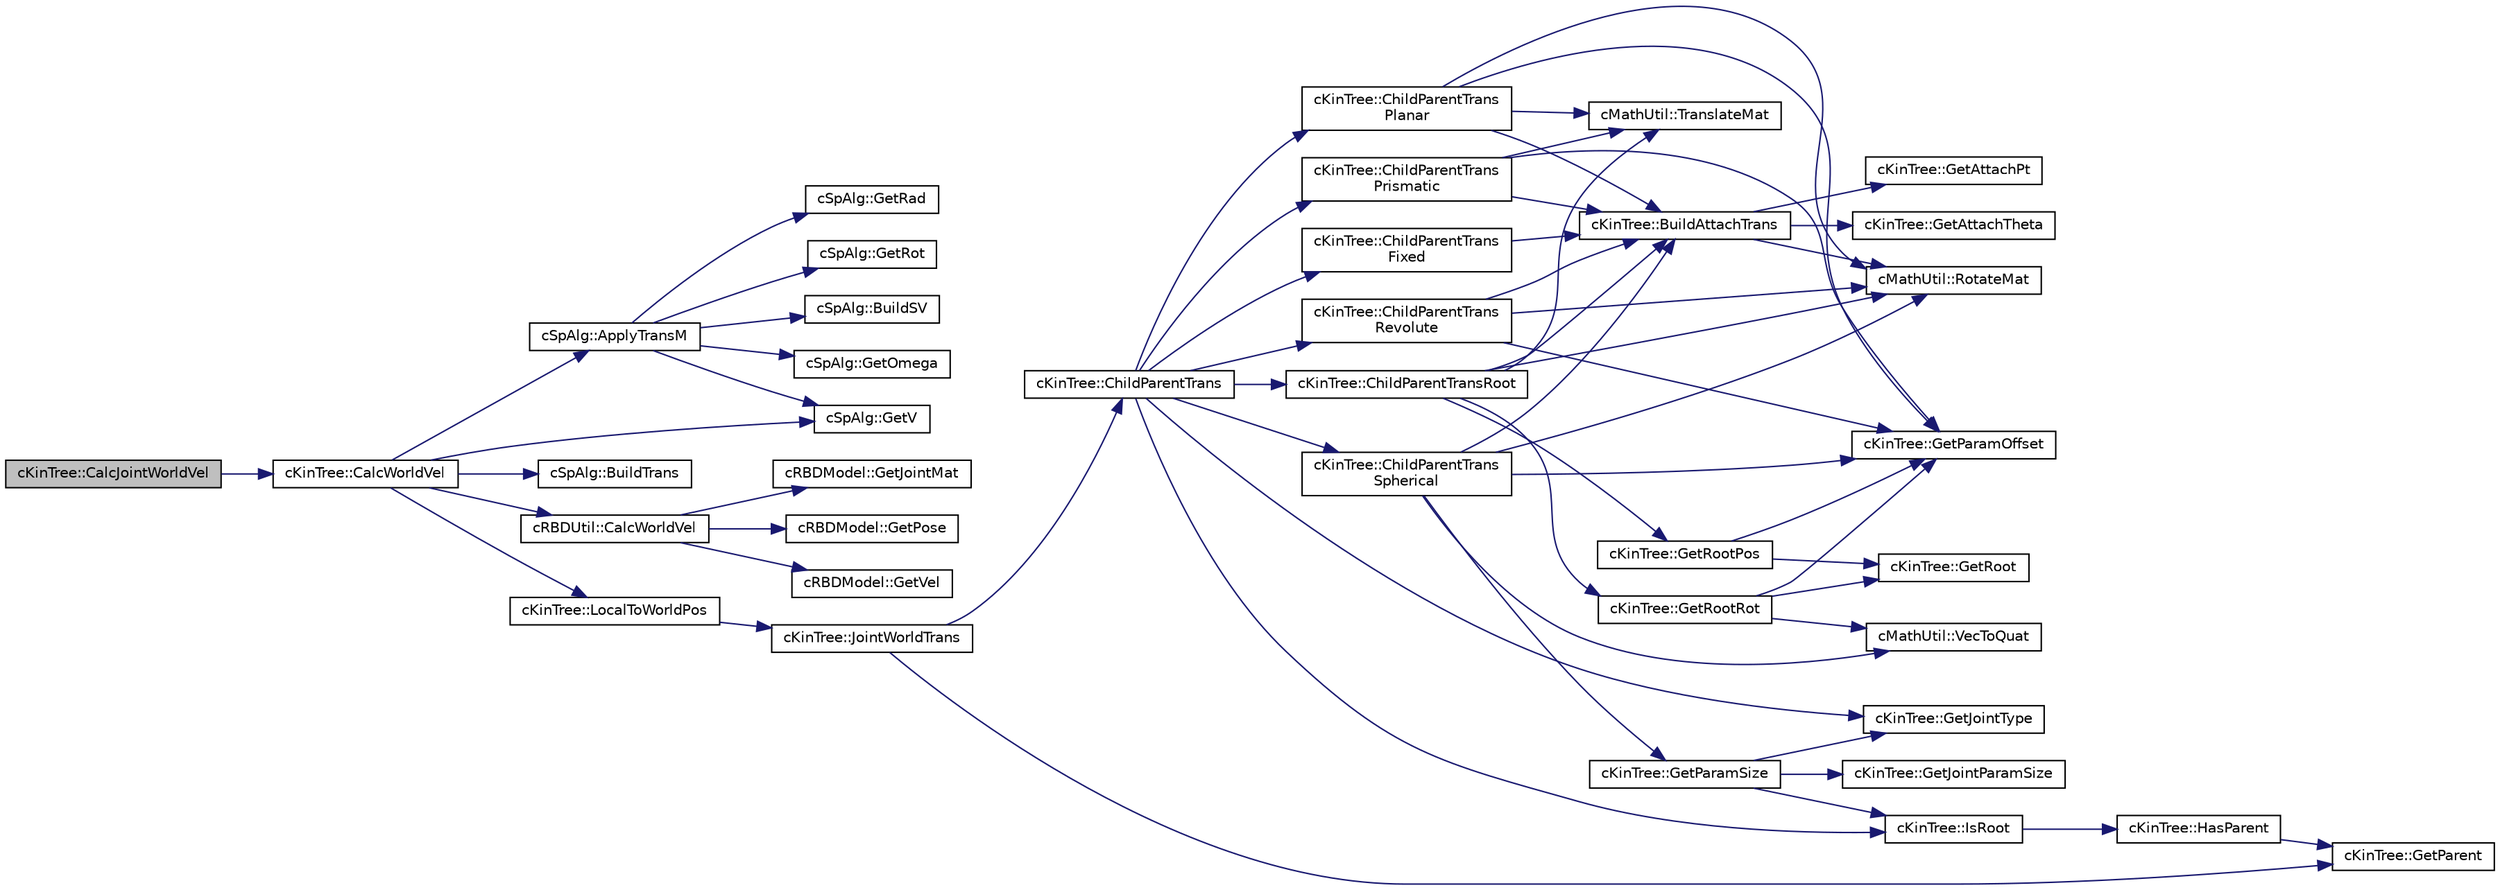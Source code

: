 digraph "cKinTree::CalcJointWorldVel"
{
 // LATEX_PDF_SIZE
  edge [fontname="Helvetica",fontsize="10",labelfontname="Helvetica",labelfontsize="10"];
  node [fontname="Helvetica",fontsize="10",shape=record];
  rankdir="LR";
  Node1 [label="cKinTree::CalcJointWorldVel",height=0.2,width=0.4,color="black", fillcolor="grey75", style="filled", fontcolor="black",tooltip=" "];
  Node1 -> Node2 [color="midnightblue",fontsize="10",style="solid",fontname="Helvetica"];
  Node2 [label="cKinTree::CalcWorldVel",height=0.2,width=0.4,color="black", fillcolor="white", style="filled",URL="$classc_kin_tree.html#adbbd8249ec14c0af4bd08660f953d0a6",tooltip=" "];
  Node2 -> Node3 [color="midnightblue",fontsize="10",style="solid",fontname="Helvetica"];
  Node3 [label="cSpAlg::ApplyTransM",height=0.2,width=0.4,color="black", fillcolor="white", style="filled",URL="$classc_sp_alg.html#a665293137b4c80b2dc7cefdb4846a441",tooltip=" "];
  Node3 -> Node4 [color="midnightblue",fontsize="10",style="solid",fontname="Helvetica"];
  Node4 [label="cSpAlg::BuildSV",height=0.2,width=0.4,color="black", fillcolor="white", style="filled",URL="$classc_sp_alg.html#a5d8935f5eb6a88eb591a19ec414c1953",tooltip=" "];
  Node3 -> Node5 [color="midnightblue",fontsize="10",style="solid",fontname="Helvetica"];
  Node5 [label="cSpAlg::GetOmega",height=0.2,width=0.4,color="black", fillcolor="white", style="filled",URL="$classc_sp_alg.html#a1f6d2eed1bc8bee53540c8c027cea7f9",tooltip=" "];
  Node3 -> Node6 [color="midnightblue",fontsize="10",style="solid",fontname="Helvetica"];
  Node6 [label="cSpAlg::GetRad",height=0.2,width=0.4,color="black", fillcolor="white", style="filled",URL="$classc_sp_alg.html#af10329ae21e62779de182b68aec7b437",tooltip=" "];
  Node3 -> Node7 [color="midnightblue",fontsize="10",style="solid",fontname="Helvetica"];
  Node7 [label="cSpAlg::GetRot",height=0.2,width=0.4,color="black", fillcolor="white", style="filled",URL="$classc_sp_alg.html#a3c3fa40ec253c0bdf9cc2278da8656f6",tooltip=" "];
  Node3 -> Node8 [color="midnightblue",fontsize="10",style="solid",fontname="Helvetica"];
  Node8 [label="cSpAlg::GetV",height=0.2,width=0.4,color="black", fillcolor="white", style="filled",URL="$classc_sp_alg.html#a3c44fc96b8e8b13f6a208f05bc3db8d4",tooltip=" "];
  Node2 -> Node9 [color="midnightblue",fontsize="10",style="solid",fontname="Helvetica"];
  Node9 [label="cSpAlg::BuildTrans",height=0.2,width=0.4,color="black", fillcolor="white", style="filled",URL="$classc_sp_alg.html#a657259da411a21199b25d83a3a8c55c2",tooltip=" "];
  Node2 -> Node10 [color="midnightblue",fontsize="10",style="solid",fontname="Helvetica"];
  Node10 [label="cRBDUtil::CalcWorldVel",height=0.2,width=0.4,color="black", fillcolor="white", style="filled",URL="$classc_r_b_d_util.html#a96a78feb705670403b3e094be284fd78",tooltip=" "];
  Node10 -> Node11 [color="midnightblue",fontsize="10",style="solid",fontname="Helvetica"];
  Node11 [label="cRBDModel::GetJointMat",height=0.2,width=0.4,color="black", fillcolor="white", style="filled",URL="$classc_r_b_d_model.html#a9738bdd8014a0bece19bf29b36626aca",tooltip=" "];
  Node10 -> Node12 [color="midnightblue",fontsize="10",style="solid",fontname="Helvetica"];
  Node12 [label="cRBDModel::GetPose",height=0.2,width=0.4,color="black", fillcolor="white", style="filled",URL="$classc_r_b_d_model.html#a7a86b33730e3becdd75f10f037021810",tooltip=" "];
  Node10 -> Node13 [color="midnightblue",fontsize="10",style="solid",fontname="Helvetica"];
  Node13 [label="cRBDModel::GetVel",height=0.2,width=0.4,color="black", fillcolor="white", style="filled",URL="$classc_r_b_d_model.html#aee8b692bcdbe16a6485963519c834df8",tooltip=" "];
  Node2 -> Node8 [color="midnightblue",fontsize="10",style="solid",fontname="Helvetica"];
  Node2 -> Node14 [color="midnightblue",fontsize="10",style="solid",fontname="Helvetica"];
  Node14 [label="cKinTree::LocalToWorldPos",height=0.2,width=0.4,color="black", fillcolor="white", style="filled",URL="$classc_kin_tree.html#af86ab0819b6e5cc1c0c622749574405a",tooltip=" "];
  Node14 -> Node15 [color="midnightblue",fontsize="10",style="solid",fontname="Helvetica"];
  Node15 [label="cKinTree::JointWorldTrans",height=0.2,width=0.4,color="black", fillcolor="white", style="filled",URL="$classc_kin_tree.html#acecd45296511a0156ed587def403e719",tooltip=" "];
  Node15 -> Node16 [color="midnightblue",fontsize="10",style="solid",fontname="Helvetica"];
  Node16 [label="cKinTree::ChildParentTrans",height=0.2,width=0.4,color="black", fillcolor="white", style="filled",URL="$classc_kin_tree.html#a128b028d804ebd233a3cf65eeffd843a",tooltip=" "];
  Node16 -> Node17 [color="midnightblue",fontsize="10",style="solid",fontname="Helvetica"];
  Node17 [label="cKinTree::ChildParentTrans\lFixed",height=0.2,width=0.4,color="black", fillcolor="white", style="filled",URL="$classc_kin_tree.html#a9d808f6590df3468c36fce1c09379e1d",tooltip=" "];
  Node17 -> Node18 [color="midnightblue",fontsize="10",style="solid",fontname="Helvetica"];
  Node18 [label="cKinTree::BuildAttachTrans",height=0.2,width=0.4,color="black", fillcolor="white", style="filled",URL="$classc_kin_tree.html#a9a7e226ced44a53f2dd3bdb3c821ab6d",tooltip=" "];
  Node18 -> Node19 [color="midnightblue",fontsize="10",style="solid",fontname="Helvetica"];
  Node19 [label="cKinTree::GetAttachPt",height=0.2,width=0.4,color="black", fillcolor="white", style="filled",URL="$classc_kin_tree.html#af5c8cecbb9e27eec19f1510933cfe26d",tooltip=" "];
  Node18 -> Node20 [color="midnightblue",fontsize="10",style="solid",fontname="Helvetica"];
  Node20 [label="cKinTree::GetAttachTheta",height=0.2,width=0.4,color="black", fillcolor="white", style="filled",URL="$classc_kin_tree.html#aa52afd14c24afbdca486bd83d21c7353",tooltip=" "];
  Node18 -> Node21 [color="midnightblue",fontsize="10",style="solid",fontname="Helvetica"];
  Node21 [label="cMathUtil::RotateMat",height=0.2,width=0.4,color="black", fillcolor="white", style="filled",URL="$classc_math_util.html#a551bc548582ac0db39df5a58feca1f0a",tooltip=" "];
  Node16 -> Node22 [color="midnightblue",fontsize="10",style="solid",fontname="Helvetica"];
  Node22 [label="cKinTree::ChildParentTrans\lPlanar",height=0.2,width=0.4,color="black", fillcolor="white", style="filled",URL="$classc_kin_tree.html#a9e56a9df76d7df722e1700c785b7e00a",tooltip=" "];
  Node22 -> Node18 [color="midnightblue",fontsize="10",style="solid",fontname="Helvetica"];
  Node22 -> Node23 [color="midnightblue",fontsize="10",style="solid",fontname="Helvetica"];
  Node23 [label="cKinTree::GetParamOffset",height=0.2,width=0.4,color="black", fillcolor="white", style="filled",URL="$classc_kin_tree.html#aba4aced4cc6c401006617e288e84e723",tooltip=" "];
  Node22 -> Node21 [color="midnightblue",fontsize="10",style="solid",fontname="Helvetica"];
  Node22 -> Node24 [color="midnightblue",fontsize="10",style="solid",fontname="Helvetica"];
  Node24 [label="cMathUtil::TranslateMat",height=0.2,width=0.4,color="black", fillcolor="white", style="filled",URL="$classc_math_util.html#a5550ed48f8beaccbf6827db839ccf542",tooltip=" "];
  Node16 -> Node25 [color="midnightblue",fontsize="10",style="solid",fontname="Helvetica"];
  Node25 [label="cKinTree::ChildParentTrans\lPrismatic",height=0.2,width=0.4,color="black", fillcolor="white", style="filled",URL="$classc_kin_tree.html#ac12a66913ac0e93ca11210d0648fff46",tooltip=" "];
  Node25 -> Node18 [color="midnightblue",fontsize="10",style="solid",fontname="Helvetica"];
  Node25 -> Node23 [color="midnightblue",fontsize="10",style="solid",fontname="Helvetica"];
  Node25 -> Node24 [color="midnightblue",fontsize="10",style="solid",fontname="Helvetica"];
  Node16 -> Node26 [color="midnightblue",fontsize="10",style="solid",fontname="Helvetica"];
  Node26 [label="cKinTree::ChildParentTrans\lRevolute",height=0.2,width=0.4,color="black", fillcolor="white", style="filled",URL="$classc_kin_tree.html#a50bc0a27fc208dd78787278b985f056a",tooltip=" "];
  Node26 -> Node18 [color="midnightblue",fontsize="10",style="solid",fontname="Helvetica"];
  Node26 -> Node23 [color="midnightblue",fontsize="10",style="solid",fontname="Helvetica"];
  Node26 -> Node21 [color="midnightblue",fontsize="10",style="solid",fontname="Helvetica"];
  Node16 -> Node27 [color="midnightblue",fontsize="10",style="solid",fontname="Helvetica"];
  Node27 [label="cKinTree::ChildParentTransRoot",height=0.2,width=0.4,color="black", fillcolor="white", style="filled",URL="$classc_kin_tree.html#a6516ddf706ee84a791581d0d3f256b46",tooltip=" "];
  Node27 -> Node18 [color="midnightblue",fontsize="10",style="solid",fontname="Helvetica"];
  Node27 -> Node28 [color="midnightblue",fontsize="10",style="solid",fontname="Helvetica"];
  Node28 [label="cKinTree::GetRootPos",height=0.2,width=0.4,color="black", fillcolor="white", style="filled",URL="$classc_kin_tree.html#af64ed1799d144a87342b473fdc46ec73",tooltip=" "];
  Node28 -> Node23 [color="midnightblue",fontsize="10",style="solid",fontname="Helvetica"];
  Node28 -> Node29 [color="midnightblue",fontsize="10",style="solid",fontname="Helvetica"];
  Node29 [label="cKinTree::GetRoot",height=0.2,width=0.4,color="black", fillcolor="white", style="filled",URL="$classc_kin_tree.html#a81b9799b03d32762ac820eb0886f369c",tooltip=" "];
  Node27 -> Node30 [color="midnightblue",fontsize="10",style="solid",fontname="Helvetica"];
  Node30 [label="cKinTree::GetRootRot",height=0.2,width=0.4,color="black", fillcolor="white", style="filled",URL="$classc_kin_tree.html#a2a021db5d70df4fc749693908b4673ae",tooltip=" "];
  Node30 -> Node23 [color="midnightblue",fontsize="10",style="solid",fontname="Helvetica"];
  Node30 -> Node29 [color="midnightblue",fontsize="10",style="solid",fontname="Helvetica"];
  Node30 -> Node31 [color="midnightblue",fontsize="10",style="solid",fontname="Helvetica"];
  Node31 [label="cMathUtil::VecToQuat",height=0.2,width=0.4,color="black", fillcolor="white", style="filled",URL="$classc_math_util.html#a4b295f1a5fa0c95e87b942e62b2248bb",tooltip=" "];
  Node27 -> Node21 [color="midnightblue",fontsize="10",style="solid",fontname="Helvetica"];
  Node27 -> Node24 [color="midnightblue",fontsize="10",style="solid",fontname="Helvetica"];
  Node16 -> Node32 [color="midnightblue",fontsize="10",style="solid",fontname="Helvetica"];
  Node32 [label="cKinTree::ChildParentTrans\lSpherical",height=0.2,width=0.4,color="black", fillcolor="white", style="filled",URL="$classc_kin_tree.html#a78fee3ee7e4986d39b8696efc96318e8",tooltip=" "];
  Node32 -> Node18 [color="midnightblue",fontsize="10",style="solid",fontname="Helvetica"];
  Node32 -> Node23 [color="midnightblue",fontsize="10",style="solid",fontname="Helvetica"];
  Node32 -> Node33 [color="midnightblue",fontsize="10",style="solid",fontname="Helvetica"];
  Node33 [label="cKinTree::GetParamSize",height=0.2,width=0.4,color="black", fillcolor="white", style="filled",URL="$classc_kin_tree.html#ad5d21e19a354b6e8f5406e9167f12161",tooltip=" "];
  Node33 -> Node34 [color="midnightblue",fontsize="10",style="solid",fontname="Helvetica"];
  Node34 [label="cKinTree::GetJointParamSize",height=0.2,width=0.4,color="black", fillcolor="white", style="filled",URL="$classc_kin_tree.html#a9c308e9e4654d96bcc47ba02770a06ea",tooltip=" "];
  Node33 -> Node35 [color="midnightblue",fontsize="10",style="solid",fontname="Helvetica"];
  Node35 [label="cKinTree::GetJointType",height=0.2,width=0.4,color="black", fillcolor="white", style="filled",URL="$classc_kin_tree.html#a891d52af51a7a1bced694634c2f70ee9",tooltip=" "];
  Node33 -> Node36 [color="midnightblue",fontsize="10",style="solid",fontname="Helvetica"];
  Node36 [label="cKinTree::IsRoot",height=0.2,width=0.4,color="black", fillcolor="white", style="filled",URL="$classc_kin_tree.html#ab4c2a8b42b254dc54e15e71684045a0a",tooltip=" "];
  Node36 -> Node37 [color="midnightblue",fontsize="10",style="solid",fontname="Helvetica"];
  Node37 [label="cKinTree::HasParent",height=0.2,width=0.4,color="black", fillcolor="white", style="filled",URL="$classc_kin_tree.html#a434aca959d5ef55a491381c7b8d90527",tooltip=" "];
  Node37 -> Node38 [color="midnightblue",fontsize="10",style="solid",fontname="Helvetica"];
  Node38 [label="cKinTree::GetParent",height=0.2,width=0.4,color="black", fillcolor="white", style="filled",URL="$classc_kin_tree.html#a593b283c1ce6a9fa8eb75cb9dc7396f6",tooltip=" "];
  Node32 -> Node21 [color="midnightblue",fontsize="10",style="solid",fontname="Helvetica"];
  Node32 -> Node31 [color="midnightblue",fontsize="10",style="solid",fontname="Helvetica"];
  Node16 -> Node35 [color="midnightblue",fontsize="10",style="solid",fontname="Helvetica"];
  Node16 -> Node36 [color="midnightblue",fontsize="10",style="solid",fontname="Helvetica"];
  Node15 -> Node38 [color="midnightblue",fontsize="10",style="solid",fontname="Helvetica"];
}
